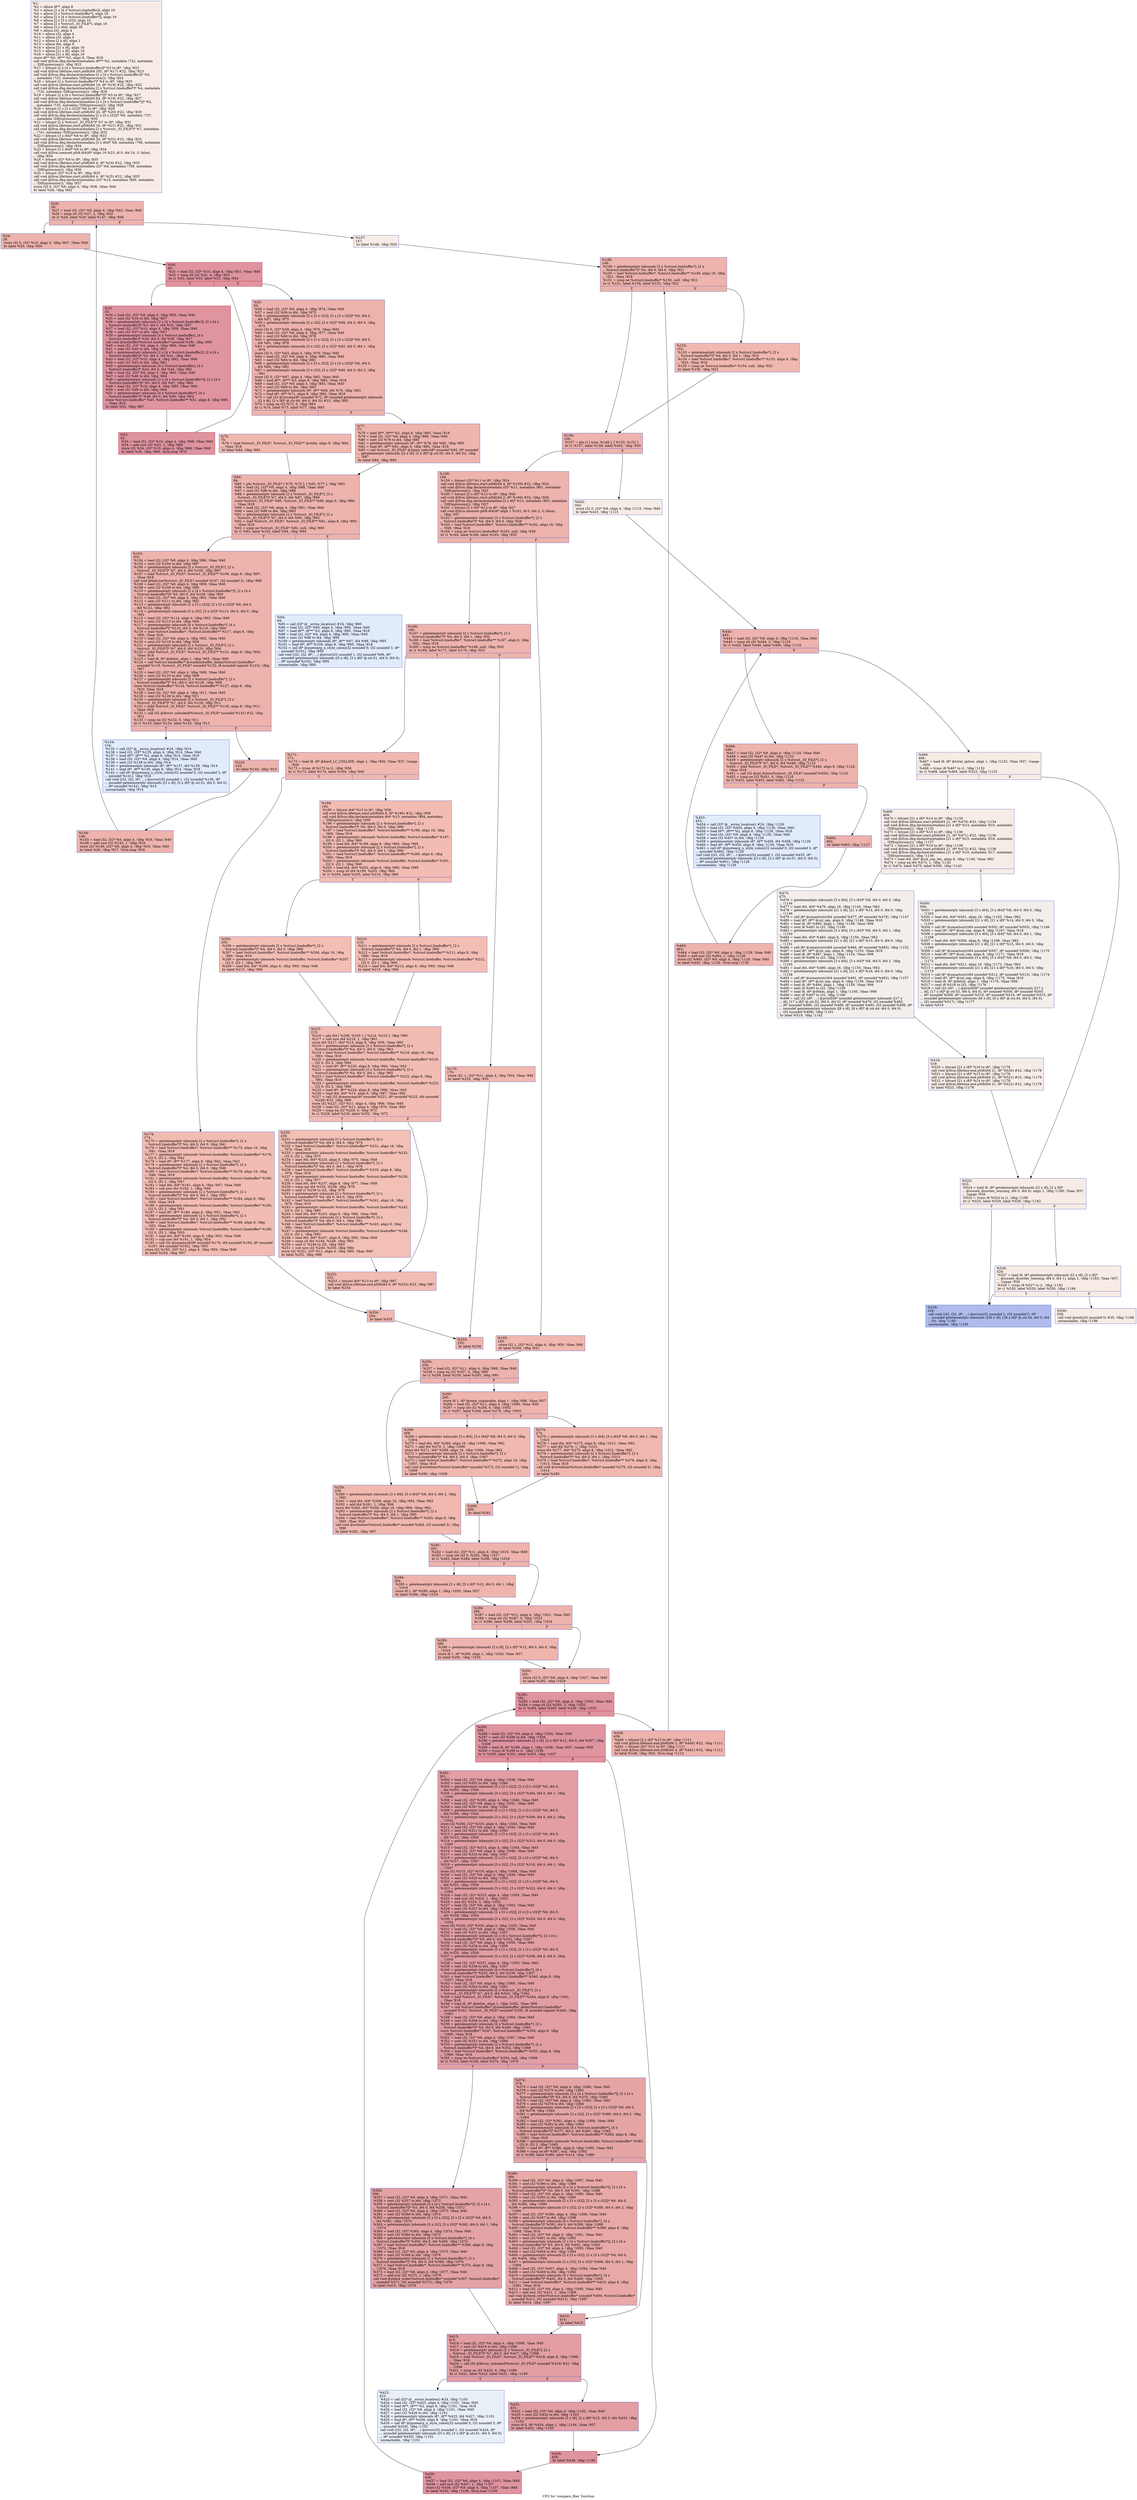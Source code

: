 digraph "CFG for 'compare_files' function" {
	label="CFG for 'compare_files' function";

	Node0x256cff0 [shape=record,color="#3d50c3ff", style=filled, fillcolor="#ecd3c570",label="{%1:\l  %2 = alloca i8**, align 8\l  %3 = alloca [2 x [4 x %struct.linebuffer]], align 16\l  %4 = alloca [2 x %struct.linebuffer*], align 16\l  %5 = alloca [2 x [4 x %struct.linebuffer*]], align 16\l  %6 = alloca [2 x [3 x i32]], align 16\l  %7 = alloca [2 x %struct._IO_FILE*], align 16\l  %8 = alloca [3 x i64], align 16\l  %9 = alloca i32, align 4\l  %10 = alloca i32, align 4\l  %11 = alloca i32, align 4\l  %12 = alloca [2 x i8], align 1\l  %13 = alloca i64, align 8\l  %14 = alloca [21 x i8], align 16\l  %15 = alloca [21 x i8], align 16\l  %16 = alloca [21 x i8], align 16\l  store i8** %0, i8*** %2, align 8, !tbaa !818\l  call void @llvm.dbg.declare(metadata i8*** %2, metadata !722, metadata\l... !DIExpression()), !dbg !822\l  %17 = bitcast [2 x [4 x %struct.linebuffer]]* %3 to i8*, !dbg !823\l  call void @llvm.lifetime.start.p0i8(i64 192, i8* %17) #22, !dbg !823\l  call void @llvm.dbg.declare(metadata [2 x [4 x %struct.linebuffer]]* %3,\l... metadata !723, metadata !DIExpression()), !dbg !824\l  %18 = bitcast [2 x %struct.linebuffer*]* %4 to i8*, !dbg !825\l  call void @llvm.lifetime.start.p0i8(i64 16, i8* %18) #22, !dbg !825\l  call void @llvm.dbg.declare(metadata [2 x %struct.linebuffer*]* %4, metadata\l... !732, metadata !DIExpression()), !dbg !826\l  %19 = bitcast [2 x [4 x %struct.linebuffer*]]* %5 to i8*, !dbg !827\l  call void @llvm.lifetime.start.p0i8(i64 64, i8* %19) #22, !dbg !827\l  call void @llvm.dbg.declare(metadata [2 x [4 x %struct.linebuffer*]]* %5,\l... metadata !735, metadata !DIExpression()), !dbg !828\l  %20 = bitcast [2 x [3 x i32]]* %6 to i8*, !dbg !829\l  call void @llvm.lifetime.start.p0i8(i64 24, i8* %20) #22, !dbg !829\l  call void @llvm.dbg.declare(metadata [2 x [3 x i32]]* %6, metadata !737,\l... metadata !DIExpression()), !dbg !830\l  %21 = bitcast [2 x %struct._IO_FILE*]* %7 to i8*, !dbg !831\l  call void @llvm.lifetime.start.p0i8(i64 16, i8* %21) #22, !dbg !831\l  call void @llvm.dbg.declare(metadata [2 x %struct._IO_FILE*]* %7, metadata\l... !741, metadata !DIExpression()), !dbg !832\l  %22 = bitcast [3 x i64]* %8 to i8*, !dbg !833\l  call void @llvm.lifetime.start.p0i8(i64 24, i8* %22) #22, !dbg !833\l  call void @llvm.dbg.declare(metadata [3 x i64]* %8, metadata !796, metadata\l... !DIExpression()), !dbg !834\l  %23 = bitcast [3 x i64]* %8 to i8*, !dbg !834\l  call void @llvm.memset.p0i8.i64(i8* align 16 %23, i8 0, i64 24, i1 false),\l... !dbg !834\l  %24 = bitcast i32* %9 to i8*, !dbg !835\l  call void @llvm.lifetime.start.p0i8(i64 4, i8* %24) #22, !dbg !835\l  call void @llvm.dbg.declare(metadata i32* %9, metadata !799, metadata\l... !DIExpression()), !dbg !836\l  %25 = bitcast i32* %10 to i8*, !dbg !835\l  call void @llvm.lifetime.start.p0i8(i64 4, i8* %25) #22, !dbg !835\l  call void @llvm.dbg.declare(metadata i32* %10, metadata !800, metadata\l... !DIExpression()), !dbg !837\l  store i32 0, i32* %9, align 4, !dbg !838, !tbaa !840\l  br label %26, !dbg !842\l}"];
	Node0x256cff0 -> Node0x256d290;
	Node0x256d290 [shape=record,color="#3d50c3ff", style=filled, fillcolor="#d6524470",label="{%26:\l26:                                               \l  %27 = load i32, i32* %9, align 4, !dbg !843, !tbaa !840\l  %28 = icmp slt i32 %27, 2, !dbg !845\l  br i1 %28, label %29, label %147, !dbg !846\l|{<s0>T|<s1>F}}"];
	Node0x256d290:s0 -> Node0x256d2e0;
	Node0x256d290:s1 -> Node0x256d6f0;
	Node0x256d2e0 [shape=record,color="#3d50c3ff", style=filled, fillcolor="#d6524470",label="{%29:\l29:                                               \l  store i32 0, i32* %10, align 4, !dbg !847, !tbaa !840\l  br label %30, !dbg !850\l}"];
	Node0x256d2e0 -> Node0x256d330;
	Node0x256d330 [shape=record,color="#b70d28ff", style=filled, fillcolor="#b70d2870",label="{%30:\l30:                                               \l  %31 = load i32, i32* %10, align 4, !dbg !851, !tbaa !840\l  %32 = icmp slt i32 %31, 4, !dbg !853\l  br i1 %32, label %33, label %55, !dbg !854\l|{<s0>T|<s1>F}}"];
	Node0x256d330:s0 -> Node0x256d380;
	Node0x256d330:s1 -> Node0x256d420;
	Node0x256d380 [shape=record,color="#b70d28ff", style=filled, fillcolor="#b70d2870",label="{%33:\l33:                                               \l  %34 = load i32, i32* %9, align 4, !dbg !855, !tbaa !840\l  %35 = sext i32 %34 to i64, !dbg !857\l  %36 = getelementptr inbounds [2 x [4 x %struct.linebuffer]], [2 x [4 x\l... %struct.linebuffer]]* %3, i64 0, i64 %35, !dbg !857\l  %37 = load i32, i32* %10, align 4, !dbg !858, !tbaa !840\l  %38 = sext i32 %37 to i64, !dbg !857\l  %39 = getelementptr inbounds [4 x %struct.linebuffer], [4 x\l... %struct.linebuffer]* %36, i64 0, i64 %38, !dbg !857\l  call void @initbuffer(%struct.linebuffer* noundef %39), !dbg !859\l  %40 = load i32, i32* %9, align 4, !dbg !860, !tbaa !840\l  %41 = sext i32 %40 to i64, !dbg !861\l  %42 = getelementptr inbounds [2 x [4 x %struct.linebuffer]], [2 x [4 x\l... %struct.linebuffer]]* %3, i64 0, i64 %41, !dbg !861\l  %43 = load i32, i32* %10, align 4, !dbg !862, !tbaa !840\l  %44 = sext i32 %43 to i64, !dbg !861\l  %45 = getelementptr inbounds [4 x %struct.linebuffer], [4 x\l... %struct.linebuffer]* %42, i64 0, i64 %44, !dbg !861\l  %46 = load i32, i32* %9, align 4, !dbg !863, !tbaa !840\l  %47 = sext i32 %46 to i64, !dbg !864\l  %48 = getelementptr inbounds [2 x [4 x %struct.linebuffer*]], [2 x [4 x\l... %struct.linebuffer*]]* %5, i64 0, i64 %47, !dbg !864\l  %49 = load i32, i32* %10, align 4, !dbg !865, !tbaa !840\l  %50 = sext i32 %49 to i64, !dbg !864\l  %51 = getelementptr inbounds [4 x %struct.linebuffer*], [4 x\l... %struct.linebuffer*]* %48, i64 0, i64 %50, !dbg !864\l  store %struct.linebuffer* %45, %struct.linebuffer** %51, align 8, !dbg !866,\l... !tbaa !818\l  br label %52, !dbg !867\l}"];
	Node0x256d380 -> Node0x256d3d0;
	Node0x256d3d0 [shape=record,color="#b70d28ff", style=filled, fillcolor="#b70d2870",label="{%52:\l52:                                               \l  %53 = load i32, i32* %10, align 4, !dbg !868, !tbaa !840\l  %54 = add nsw i32 %53, 1, !dbg !868\l  store i32 %54, i32* %10, align 4, !dbg !868, !tbaa !840\l  br label %30, !dbg !869, !llvm.loop !870\l}"];
	Node0x256d3d0 -> Node0x256d330;
	Node0x256d420 [shape=record,color="#3d50c3ff", style=filled, fillcolor="#d6524470",label="{%55:\l55:                                               \l  %56 = load i32, i32* %9, align 4, !dbg !874, !tbaa !840\l  %57 = sext i32 %56 to i64, !dbg !875\l  %58 = getelementptr inbounds [2 x [3 x i32]], [2 x [3 x i32]]* %6, i64 0,\l... i64 %57, !dbg !875\l  %59 = getelementptr inbounds [3 x i32], [3 x i32]* %58, i64 0, i64 0, !dbg\l... !875\l  store i32 0, i32* %59, align 4, !dbg !876, !tbaa !840\l  %60 = load i32, i32* %9, align 4, !dbg !877, !tbaa !840\l  %61 = sext i32 %60 to i64, !dbg !878\l  %62 = getelementptr inbounds [2 x [3 x i32]], [2 x [3 x i32]]* %6, i64 0,\l... i64 %61, !dbg !878\l  %63 = getelementptr inbounds [3 x i32], [3 x i32]* %62, i64 0, i64 1, !dbg\l... !878\l  store i32 0, i32* %63, align 4, !dbg !879, !tbaa !840\l  %64 = load i32, i32* %9, align 4, !dbg !880, !tbaa !840\l  %65 = sext i32 %64 to i64, !dbg !881\l  %66 = getelementptr inbounds [2 x [3 x i32]], [2 x [3 x i32]]* %6, i64 0,\l... i64 %65, !dbg !881\l  %67 = getelementptr inbounds [3 x i32], [3 x i32]* %66, i64 0, i64 2, !dbg\l... !881\l  store i32 0, i32* %67, align 4, !dbg !882, !tbaa !840\l  %68 = load i8**, i8*** %2, align 8, !dbg !883, !tbaa !818\l  %69 = load i32, i32* %9, align 4, !dbg !883, !tbaa !840\l  %70 = sext i32 %69 to i64, !dbg !883\l  %71 = getelementptr inbounds i8*, i8** %68, i64 %70, !dbg !883\l  %72 = load i8*, i8** %71, align 8, !dbg !883, !tbaa !818\l  %73 = call i32 @strcmp(i8* noundef %72, i8* noundef getelementptr inbounds\l... ([2 x i8], [2 x i8]* @.str.49, i64 0, i64 0)) #23, !dbg !883\l  %74 = icmp eq i32 %73, 0, !dbg !883\l  br i1 %74, label %75, label %77, !dbg !883\l|{<s0>T|<s1>F}}"];
	Node0x256d420:s0 -> Node0x256d470;
	Node0x256d420:s1 -> Node0x256d4c0;
	Node0x256d470 [shape=record,color="#3d50c3ff", style=filled, fillcolor="#dc5d4a70",label="{%75:\l75:                                               \l  %76 = load %struct._IO_FILE*, %struct._IO_FILE** @stdin, align 8, !dbg !884,\l... !tbaa !818\l  br label %84, !dbg !883\l}"];
	Node0x256d470 -> Node0x256d510;
	Node0x256d4c0 [shape=record,color="#3d50c3ff", style=filled, fillcolor="#d8564670",label="{%77:\l77:                                               \l  %78 = load i8**, i8*** %2, align 8, !dbg !885, !tbaa !818\l  %79 = load i32, i32* %9, align 4, !dbg !886, !tbaa !840\l  %80 = sext i32 %79 to i64, !dbg !885\l  %81 = getelementptr inbounds i8*, i8** %78, i64 %80, !dbg !885\l  %82 = load i8*, i8** %81, align 8, !dbg !885, !tbaa !818\l  %83 = call %struct._IO_FILE* @fopen_safer(i8* noundef %82, i8* noundef\l... getelementptr inbounds ([2 x i8], [2 x i8]* @.str.50, i64 0, i64 0)), !dbg\l... !887\l  br label %84, !dbg !883\l}"];
	Node0x256d4c0 -> Node0x256d510;
	Node0x256d510 [shape=record,color="#3d50c3ff", style=filled, fillcolor="#d6524470",label="{%84:\l84:                                               \l  %85 = phi %struct._IO_FILE* [ %76, %75 ], [ %83, %77 ], !dbg !883\l  %86 = load i32, i32* %9, align 4, !dbg !888, !tbaa !840\l  %87 = sext i32 %86 to i64, !dbg !889\l  %88 = getelementptr inbounds [2 x %struct._IO_FILE*], [2 x\l... %struct._IO_FILE*]* %7, i64 0, i64 %87, !dbg !889\l  store %struct._IO_FILE* %85, %struct._IO_FILE** %88, align 8, !dbg !890,\l... !tbaa !818\l  %89 = load i32, i32* %9, align 4, !dbg !891, !tbaa !840\l  %90 = sext i32 %89 to i64, !dbg !893\l  %91 = getelementptr inbounds [2 x %struct._IO_FILE*], [2 x\l... %struct._IO_FILE*]* %7, i64 0, i64 %90, !dbg !893\l  %92 = load %struct._IO_FILE*, %struct._IO_FILE** %91, align 8, !dbg !893,\l... !tbaa !818\l  %93 = icmp ne %struct._IO_FILE* %92, null, !dbg !893\l  br i1 %93, label %103, label %94, !dbg !894\l|{<s0>T|<s1>F}}"];
	Node0x256d510:s0 -> Node0x256d5b0;
	Node0x256d510:s1 -> Node0x256d560;
	Node0x256d560 [shape=record,color="#3d50c3ff", style=filled, fillcolor="#bbd1f870",label="{%94:\l94:                                               \l  %95 = call i32* @__errno_location() #24, !dbg !895\l  %96 = load i32, i32* %95, align 4, !dbg !895, !tbaa !840\l  %97 = load i8**, i8*** %2, align 8, !dbg !895, !tbaa !818\l  %98 = load i32, i32* %9, align 4, !dbg !895, !tbaa !840\l  %99 = sext i32 %98 to i64, !dbg !895\l  %100 = getelementptr inbounds i8*, i8** %97, i64 %99, !dbg !895\l  %101 = load i8*, i8** %100, align 8, !dbg !895, !tbaa !818\l  %102 = call i8* @quotearg_n_style_colon(i32 noundef 0, i32 noundef 3, i8*\l... noundef %101), !dbg !895\l  call void (i32, i32, i8*, ...) @error(i32 noundef 1, i32 noundef %96, i8*\l... noundef getelementptr inbounds ([3 x i8], [3 x i8]* @.str.51, i64 0, i64 0),\l... i8* noundef %102), !dbg !895\l  unreachable, !dbg !895\l}"];
	Node0x256d5b0 [shape=record,color="#3d50c3ff", style=filled, fillcolor="#d6524470",label="{%103:\l103:                                              \l  %104 = load i32, i32* %9, align 4, !dbg !896, !tbaa !840\l  %105 = sext i32 %104 to i64, !dbg !897\l  %106 = getelementptr inbounds [2 x %struct._IO_FILE*], [2 x\l... %struct._IO_FILE*]* %7, i64 0, i64 %105, !dbg !897\l  %107 = load %struct._IO_FILE*, %struct._IO_FILE** %106, align 8, !dbg !897,\l... !tbaa !818\l  call void @fadvise(%struct._IO_FILE* noundef %107, i32 noundef 2), !dbg !898\l  %108 = load i32, i32* %9, align 4, !dbg !899, !tbaa !840\l  %109 = sext i32 %108 to i64, !dbg !900\l  %110 = getelementptr inbounds [2 x [4 x %struct.linebuffer*]], [2 x [4 x\l... %struct.linebuffer*]]* %5, i64 0, i64 %109, !dbg !900\l  %111 = load i32, i32* %9, align 4, !dbg !901, !tbaa !840\l  %112 = sext i32 %111 to i64, !dbg !902\l  %113 = getelementptr inbounds [2 x [3 x i32]], [2 x [3 x i32]]* %6, i64 0,\l... i64 %112, !dbg !902\l  %114 = getelementptr inbounds [3 x i32], [3 x i32]* %113, i64 0, i64 0, !dbg\l... !902\l  %115 = load i32, i32* %114, align 4, !dbg !902, !tbaa !840\l  %116 = sext i32 %115 to i64, !dbg !900\l  %117 = getelementptr inbounds [4 x %struct.linebuffer*], [4 x\l... %struct.linebuffer*]* %110, i64 0, i64 %116, !dbg !900\l  %118 = load %struct.linebuffer*, %struct.linebuffer** %117, align 8, !dbg\l... !900, !tbaa !818\l  %119 = load i32, i32* %9, align 4, !dbg !903, !tbaa !840\l  %120 = sext i32 %119 to i64, !dbg !904\l  %121 = getelementptr inbounds [2 x %struct._IO_FILE*], [2 x\l... %struct._IO_FILE*]* %7, i64 0, i64 %120, !dbg !904\l  %122 = load %struct._IO_FILE*, %struct._IO_FILE** %121, align 8, !dbg !904,\l... !tbaa !818\l  %123 = load i8, i8* @delim, align 1, !dbg !905, !tbaa !906\l  %124 = call %struct.linebuffer* @readlinebuffer_delim(%struct.linebuffer*\l... noundef %118, %struct._IO_FILE* noundef %122, i8 noundef signext %123), !dbg\l... !907\l  %125 = load i32, i32* %9, align 4, !dbg !908, !tbaa !840\l  %126 = sext i32 %125 to i64, !dbg !909\l  %127 = getelementptr inbounds [2 x %struct.linebuffer*], [2 x\l... %struct.linebuffer*]* %4, i64 0, i64 %126, !dbg !909\l  store %struct.linebuffer* %124, %struct.linebuffer** %127, align 8, !dbg\l... !910, !tbaa !818\l  %128 = load i32, i32* %9, align 4, !dbg !911, !tbaa !840\l  %129 = sext i32 %128 to i64, !dbg !911\l  %130 = getelementptr inbounds [2 x %struct._IO_FILE*], [2 x\l... %struct._IO_FILE*]* %7, i64 0, i64 %129, !dbg !911\l  %131 = load %struct._IO_FILE*, %struct._IO_FILE** %130, align 8, !dbg !911,\l... !tbaa !818\l  %132 = call i32 @ferror_unlocked(%struct._IO_FILE* noundef %131) #22, !dbg\l... !911\l  %133 = icmp ne i32 %132, 0, !dbg !911\l  br i1 %133, label %134, label %143, !dbg !913\l|{<s0>T|<s1>F}}"];
	Node0x256d5b0:s0 -> Node0x256d600;
	Node0x256d5b0:s1 -> Node0x256d650;
	Node0x256d600 [shape=record,color="#3d50c3ff", style=filled, fillcolor="#bbd1f870",label="{%134:\l134:                                              \l  %135 = call i32* @__errno_location() #24, !dbg !914\l  %136 = load i32, i32* %135, align 4, !dbg !914, !tbaa !840\l  %137 = load i8**, i8*** %2, align 8, !dbg !914, !tbaa !818\l  %138 = load i32, i32* %9, align 4, !dbg !914, !tbaa !840\l  %139 = sext i32 %138 to i64, !dbg !914\l  %140 = getelementptr inbounds i8*, i8** %137, i64 %139, !dbg !914\l  %141 = load i8*, i8** %140, align 8, !dbg !914, !tbaa !818\l  %142 = call i8* @quotearg_n_style_colon(i32 noundef 0, i32 noundef 3, i8*\l... noundef %141), !dbg !914\l  call void (i32, i32, i8*, ...) @error(i32 noundef 1, i32 noundef %136, i8*\l... noundef getelementptr inbounds ([3 x i8], [3 x i8]* @.str.51, i64 0, i64 0),\l... i8* noundef %142), !dbg !914\l  unreachable, !dbg !914\l}"];
	Node0x256d650 [shape=record,color="#3d50c3ff", style=filled, fillcolor="#d6524470",label="{%143:\l143:                                              \l  br label %144, !dbg !915\l}"];
	Node0x256d650 -> Node0x256d6a0;
	Node0x256d6a0 [shape=record,color="#3d50c3ff", style=filled, fillcolor="#d6524470",label="{%144:\l144:                                              \l  %145 = load i32, i32* %9, align 4, !dbg !916, !tbaa !840\l  %146 = add nsw i32 %145, 1, !dbg !916\l  store i32 %146, i32* %9, align 4, !dbg !916, !tbaa !840\l  br label %26, !dbg !917, !llvm.loop !918\l}"];
	Node0x256d6a0 -> Node0x256d290;
	Node0x256d6f0 [shape=record,color="#3d50c3ff", style=filled, fillcolor="#ecd3c570",label="{%147:\l147:                                              \l  br label %148, !dbg !920\l}"];
	Node0x256d6f0 -> Node0x256d740;
	Node0x256d740 [shape=record,color="#3d50c3ff", style=filled, fillcolor="#d6524470",label="{%148:\l148:                                              \l  %149 = getelementptr inbounds [2 x %struct.linebuffer*], [2 x\l... %struct.linebuffer*]* %4, i64 0, i64 0, !dbg !921\l  %150 = load %struct.linebuffer*, %struct.linebuffer** %149, align 16, !dbg\l... !921, !tbaa !818\l  %151 = icmp ne %struct.linebuffer* %150, null, !dbg !921\l  br i1 %151, label %156, label %152, !dbg !922\l|{<s0>T|<s1>F}}"];
	Node0x256d740:s0 -> Node0x256d7e0;
	Node0x256d740:s1 -> Node0x256d790;
	Node0x256d790 [shape=record,color="#3d50c3ff", style=filled, fillcolor="#dc5d4a70",label="{%152:\l152:                                              \l  %153 = getelementptr inbounds [2 x %struct.linebuffer*], [2 x\l... %struct.linebuffer*]* %4, i64 0, i64 1, !dbg !923\l  %154 = load %struct.linebuffer*, %struct.linebuffer** %153, align 8, !dbg\l... !923, !tbaa !818\l  %155 = icmp ne %struct.linebuffer* %154, null, !dbg !922\l  br label %156, !dbg !922\l}"];
	Node0x256d790 -> Node0x256d7e0;
	Node0x256d7e0 [shape=record,color="#3d50c3ff", style=filled, fillcolor="#d6524470",label="{%156:\l156:                                              \l  %157 = phi i1 [ true, %148 ], [ %155, %152 ]\l  br i1 %157, label %158, label %442, !dbg !920\l|{<s0>T|<s1>F}}"];
	Node0x256d7e0:s0 -> Node0x256d830;
	Node0x256d7e0:s1 -> Node0x256e410;
	Node0x256d830 [shape=record,color="#3d50c3ff", style=filled, fillcolor="#d6524470",label="{%158:\l158:                                              \l  %159 = bitcast i32* %11 to i8*, !dbg !924\l  call void @llvm.lifetime.start.p0i8(i64 4, i8* %159) #22, !dbg !924\l  call void @llvm.dbg.declare(metadata i32* %11, metadata !801, metadata\l... !DIExpression()), !dbg !925\l  %160 = bitcast [2 x i8]* %12 to i8*, !dbg !926\l  call void @llvm.lifetime.start.p0i8(i64 2, i8* %160) #22, !dbg !926\l  call void @llvm.dbg.declare(metadata [2 x i8]* %12, metadata !803, metadata\l... !DIExpression()), !dbg !927\l  %161 = bitcast [2 x i8]* %12 to i8*, !dbg !927\l  call void @llvm.memset.p0i8.i64(i8* align 1 %161, i8 0, i64 2, i1 false),\l... !dbg !927\l  %162 = getelementptr inbounds [2 x %struct.linebuffer*], [2 x\l... %struct.linebuffer*]* %4, i64 0, i64 0, !dbg !928\l  %163 = load %struct.linebuffer*, %struct.linebuffer** %162, align 16, !dbg\l... !928, !tbaa !818\l  %164 = icmp ne %struct.linebuffer* %163, null, !dbg !928\l  br i1 %164, label %166, label %165, !dbg !929\l|{<s0>T|<s1>F}}"];
	Node0x256d830:s0 -> Node0x256d8d0;
	Node0x256d830:s1 -> Node0x256d880;
	Node0x256d880 [shape=record,color="#3d50c3ff", style=filled, fillcolor="#dc5d4a70",label="{%165:\l165:                                              \l  store i32 1, i32* %11, align 4, !dbg !930, !tbaa !840\l  br label %256, !dbg !931\l}"];
	Node0x256d880 -> Node0x256dc90;
	Node0x256d8d0 [shape=record,color="#3d50c3ff", style=filled, fillcolor="#d8564670",label="{%166:\l166:                                              \l  %167 = getelementptr inbounds [2 x %struct.linebuffer*], [2 x\l... %struct.linebuffer*]* %4, i64 0, i64 1, !dbg !932\l  %168 = load %struct.linebuffer*, %struct.linebuffer** %167, align 8, !dbg\l... !932, !tbaa !818\l  %169 = icmp ne %struct.linebuffer* %168, null, !dbg !932\l  br i1 %169, label %171, label %170, !dbg !933\l|{<s0>T|<s1>F}}"];
	Node0x256d8d0:s0 -> Node0x256d970;
	Node0x256d8d0:s1 -> Node0x256d920;
	Node0x256d920 [shape=record,color="#3d50c3ff", style=filled, fillcolor="#de614d70",label="{%170:\l170:                                              \l  store i32 -1, i32* %11, align 4, !dbg !934, !tbaa !840\l  br label %255, !dbg !935\l}"];
	Node0x256d920 -> Node0x256dc40;
	Node0x256d970 [shape=record,color="#3d50c3ff", style=filled, fillcolor="#dc5d4a70",label="{%171:\l171:                                              \l  %172 = load i8, i8* @hard_LC_COLLATE, align 1, !dbg !936, !tbaa !937, !range\l... !939\l  %173 = trunc i8 %172 to i1, !dbg !936\l  br i1 %173, label %174, label %194, !dbg !940\l|{<s0>T|<s1>F}}"];
	Node0x256d970:s0 -> Node0x256d9c0;
	Node0x256d970:s1 -> Node0x256da10;
	Node0x256d9c0 [shape=record,color="#3d50c3ff", style=filled, fillcolor="#e1675170",label="{%174:\l174:                                              \l  %175 = getelementptr inbounds [2 x %struct.linebuffer*], [2 x\l... %struct.linebuffer*]* %4, i64 0, i64 0, !dbg !941\l  %176 = load %struct.linebuffer*, %struct.linebuffer** %175, align 16, !dbg\l... !941, !tbaa !818\l  %177 = getelementptr inbounds %struct.linebuffer, %struct.linebuffer* %176,\l... i32 0, i32 2, !dbg !942\l  %178 = load i8*, i8** %177, align 8, !dbg !942, !tbaa !943\l  %179 = getelementptr inbounds [2 x %struct.linebuffer*], [2 x\l... %struct.linebuffer*]* %4, i64 0, i64 0, !dbg !946\l  %180 = load %struct.linebuffer*, %struct.linebuffer** %179, align 16, !dbg\l... !946, !tbaa !818\l  %181 = getelementptr inbounds %struct.linebuffer, %struct.linebuffer* %180,\l... i32 0, i32 1, !dbg !947\l  %182 = load i64, i64* %181, align 8, !dbg !947, !tbaa !948\l  %183 = sub nsw i64 %182, 1, !dbg !949\l  %184 = getelementptr inbounds [2 x %struct.linebuffer*], [2 x\l... %struct.linebuffer*]* %4, i64 0, i64 1, !dbg !950\l  %185 = load %struct.linebuffer*, %struct.linebuffer** %184, align 8, !dbg\l... !950, !tbaa !818\l  %186 = getelementptr inbounds %struct.linebuffer, %struct.linebuffer* %185,\l... i32 0, i32 2, !dbg !951\l  %187 = load i8*, i8** %186, align 8, !dbg !951, !tbaa !943\l  %188 = getelementptr inbounds [2 x %struct.linebuffer*], [2 x\l... %struct.linebuffer*]* %4, i64 0, i64 1, !dbg !952\l  %189 = load %struct.linebuffer*, %struct.linebuffer** %188, align 8, !dbg\l... !952, !tbaa !818\l  %190 = getelementptr inbounds %struct.linebuffer, %struct.linebuffer* %189,\l... i32 0, i32 1, !dbg !953\l  %191 = load i64, i64* %190, align 8, !dbg !953, !tbaa !948\l  %192 = sub nsw i64 %191, 1, !dbg !954\l  %193 = call i32 @xmemcoll(i8* noundef %178, i64 noundef %183, i8* noundef\l... %187, i64 noundef %192), !dbg !955\l  store i32 %193, i32* %11, align 4, !dbg !956, !tbaa !840\l  br label %254, !dbg !957\l}"];
	Node0x256d9c0 -> Node0x256dbf0;
	Node0x256da10 [shape=record,color="#3d50c3ff", style=filled, fillcolor="#e1675170",label="{%194:\l194:                                              \l  %195 = bitcast i64* %13 to i8*, !dbg !958\l  call void @llvm.lifetime.start.p0i8(i64 8, i8* %195) #22, !dbg !958\l  call void @llvm.dbg.declare(metadata i64* %13, metadata !804, metadata\l... !DIExpression()), !dbg !959\l  %196 = getelementptr inbounds [2 x %struct.linebuffer*], [2 x\l... %struct.linebuffer*]* %4, i64 0, i64 0, !dbg !960\l  %197 = load %struct.linebuffer*, %struct.linebuffer** %196, align 16, !dbg\l... !960, !tbaa !818\l  %198 = getelementptr inbounds %struct.linebuffer, %struct.linebuffer* %197,\l... i32 0, i32 1, !dbg !960\l  %199 = load i64, i64* %198, align 8, !dbg !960, !tbaa !948\l  %200 = getelementptr inbounds [2 x %struct.linebuffer*], [2 x\l... %struct.linebuffer*]* %4, i64 0, i64 1, !dbg !960\l  %201 = load %struct.linebuffer*, %struct.linebuffer** %200, align 8, !dbg\l... !960, !tbaa !818\l  %202 = getelementptr inbounds %struct.linebuffer, %struct.linebuffer* %201,\l... i32 0, i32 1, !dbg !960\l  %203 = load i64, i64* %202, align 8, !dbg !960, !tbaa !948\l  %204 = icmp slt i64 %199, %203, !dbg !960\l  br i1 %204, label %205, label %210, !dbg !960\l|{<s0>T|<s1>F}}"];
	Node0x256da10:s0 -> Node0x256da60;
	Node0x256da10:s1 -> Node0x256dab0;
	Node0x256da60 [shape=record,color="#3d50c3ff", style=filled, fillcolor="#e36c5570",label="{%205:\l205:                                              \l  %206 = getelementptr inbounds [2 x %struct.linebuffer*], [2 x\l... %struct.linebuffer*]* %4, i64 0, i64 0, !dbg !960\l  %207 = load %struct.linebuffer*, %struct.linebuffer** %206, align 16, !dbg\l... !960, !tbaa !818\l  %208 = getelementptr inbounds %struct.linebuffer, %struct.linebuffer* %207,\l... i32 0, i32 1, !dbg !960\l  %209 = load i64, i64* %208, align 8, !dbg !960, !tbaa !948\l  br label %215, !dbg !960\l}"];
	Node0x256da60 -> Node0x256db00;
	Node0x256dab0 [shape=record,color="#3d50c3ff", style=filled, fillcolor="#e36c5570",label="{%210:\l210:                                              \l  %211 = getelementptr inbounds [2 x %struct.linebuffer*], [2 x\l... %struct.linebuffer*]* %4, i64 0, i64 1, !dbg !960\l  %212 = load %struct.linebuffer*, %struct.linebuffer** %211, align 8, !dbg\l... !960, !tbaa !818\l  %213 = getelementptr inbounds %struct.linebuffer, %struct.linebuffer* %212,\l... i32 0, i32 1, !dbg !960\l  %214 = load i64, i64* %213, align 8, !dbg !960, !tbaa !948\l  br label %215, !dbg !960\l}"];
	Node0x256dab0 -> Node0x256db00;
	Node0x256db00 [shape=record,color="#3d50c3ff", style=filled, fillcolor="#e1675170",label="{%215:\l215:                                              \l  %216 = phi i64 [ %209, %205 ], [ %214, %210 ], !dbg !960\l  %217 = sub nsw i64 %216, 1, !dbg !961\l  store i64 %217, i64* %13, align 8, !dbg !959, !tbaa !962\l  %218 = getelementptr inbounds [2 x %struct.linebuffer*], [2 x\l... %struct.linebuffer*]* %4, i64 0, i64 0, !dbg !963\l  %219 = load %struct.linebuffer*, %struct.linebuffer** %218, align 16, !dbg\l... !963, !tbaa !818\l  %220 = getelementptr inbounds %struct.linebuffer, %struct.linebuffer* %219,\l... i32 0, i32 2, !dbg !964\l  %221 = load i8*, i8** %220, align 8, !dbg !964, !tbaa !943\l  %222 = getelementptr inbounds [2 x %struct.linebuffer*], [2 x\l... %struct.linebuffer*]* %4, i64 0, i64 1, !dbg !965\l  %223 = load %struct.linebuffer*, %struct.linebuffer** %222, align 8, !dbg\l... !965, !tbaa !818\l  %224 = getelementptr inbounds %struct.linebuffer, %struct.linebuffer* %223,\l... i32 0, i32 2, !dbg !966\l  %225 = load i8*, i8** %224, align 8, !dbg !966, !tbaa !943\l  %226 = load i64, i64* %13, align 8, !dbg !967, !tbaa !962\l  %227 = call i32 @memcmp(i8* noundef %221, i8* noundef %225, i64 noundef\l... %226) #23, !dbg !968\l  store i32 %227, i32* %11, align 4, !dbg !969, !tbaa !840\l  %228 = load i32, i32* %11, align 4, !dbg !970, !tbaa !840\l  %229 = icmp eq i32 %228, 0, !dbg !972\l  br i1 %229, label %230, label %252, !dbg !973\l|{<s0>T|<s1>F}}"];
	Node0x256db00:s0 -> Node0x256db50;
	Node0x256db00:s1 -> Node0x256dba0;
	Node0x256db50 [shape=record,color="#3d50c3ff", style=filled, fillcolor="#e5705870",label="{%230:\l230:                                              \l  %231 = getelementptr inbounds [2 x %struct.linebuffer*], [2 x\l... %struct.linebuffer*]* %4, i64 0, i64 0, !dbg !974\l  %232 = load %struct.linebuffer*, %struct.linebuffer** %231, align 16, !dbg\l... !974, !tbaa !818\l  %233 = getelementptr inbounds %struct.linebuffer, %struct.linebuffer* %232,\l... i32 0, i32 1, !dbg !975\l  %234 = load i64, i64* %233, align 8, !dbg !975, !tbaa !948\l  %235 = getelementptr inbounds [2 x %struct.linebuffer*], [2 x\l... %struct.linebuffer*]* %4, i64 0, i64 1, !dbg !976\l  %236 = load %struct.linebuffer*, %struct.linebuffer** %235, align 8, !dbg\l... !976, !tbaa !818\l  %237 = getelementptr inbounds %struct.linebuffer, %struct.linebuffer* %236,\l... i32 0, i32 1, !dbg !977\l  %238 = load i64, i64* %237, align 8, !dbg !977, !tbaa !948\l  %239 = icmp sgt i64 %234, %238, !dbg !978\l  %240 = zext i1 %239 to i32, !dbg !978\l  %241 = getelementptr inbounds [2 x %struct.linebuffer*], [2 x\l... %struct.linebuffer*]* %4, i64 0, i64 0, !dbg !979\l  %242 = load %struct.linebuffer*, %struct.linebuffer** %241, align 16, !dbg\l... !979, !tbaa !818\l  %243 = getelementptr inbounds %struct.linebuffer, %struct.linebuffer* %242,\l... i32 0, i32 1, !dbg !980\l  %244 = load i64, i64* %243, align 8, !dbg !980, !tbaa !948\l  %245 = getelementptr inbounds [2 x %struct.linebuffer*], [2 x\l... %struct.linebuffer*]* %4, i64 0, i64 1, !dbg !981\l  %246 = load %struct.linebuffer*, %struct.linebuffer** %245, align 8, !dbg\l... !981, !tbaa !818\l  %247 = getelementptr inbounds %struct.linebuffer, %struct.linebuffer* %246,\l... i32 0, i32 1, !dbg !982\l  %248 = load i64, i64* %247, align 8, !dbg !982, !tbaa !948\l  %249 = icmp slt i64 %244, %248, !dbg !983\l  %250 = zext i1 %249 to i32, !dbg !983\l  %251 = sub nsw i32 %240, %250, !dbg !984\l  store i32 %251, i32* %11, align 4, !dbg !985, !tbaa !840\l  br label %252, !dbg !986\l}"];
	Node0x256db50 -> Node0x256dba0;
	Node0x256dba0 [shape=record,color="#3d50c3ff", style=filled, fillcolor="#e1675170",label="{%252:\l252:                                              \l  %253 = bitcast i64* %13 to i8*, !dbg !987\l  call void @llvm.lifetime.end.p0i8(i64 8, i8* %253) #22, !dbg !987\l  br label %254\l}"];
	Node0x256dba0 -> Node0x256dbf0;
	Node0x256dbf0 [shape=record,color="#3d50c3ff", style=filled, fillcolor="#dc5d4a70",label="{%254:\l254:                                              \l  br label %255\l}"];
	Node0x256dbf0 -> Node0x256dc40;
	Node0x256dc40 [shape=record,color="#3d50c3ff", style=filled, fillcolor="#d8564670",label="{%255:\l255:                                              \l  br label %256\l}"];
	Node0x256dc40 -> Node0x256dc90;
	Node0x256dc90 [shape=record,color="#3d50c3ff", style=filled, fillcolor="#d6524470",label="{%256:\l256:                                              \l  %257 = load i32, i32* %11, align 4, !dbg !988, !tbaa !840\l  %258 = icmp eq i32 %257, 0, !dbg !990\l  br i1 %258, label %259, label %265, !dbg !991\l|{<s0>T|<s1>F}}"];
	Node0x256dc90:s0 -> Node0x256dce0;
	Node0x256dc90:s1 -> Node0x256dd30;
	Node0x256dce0 [shape=record,color="#3d50c3ff", style=filled, fillcolor="#dc5d4a70",label="{%259:\l259:                                              \l  %260 = getelementptr inbounds [3 x i64], [3 x i64]* %8, i64 0, i64 2, !dbg\l... !992\l  %261 = load i64, i64* %260, align 16, !dbg !994, !tbaa !962\l  %262 = add i64 %261, 1, !dbg !994\l  store i64 %262, i64* %260, align 16, !dbg !994, !tbaa !962\l  %263 = getelementptr inbounds [2 x %struct.linebuffer*], [2 x\l... %struct.linebuffer*]* %4, i64 0, i64 1, !dbg !995\l  %264 = load %struct.linebuffer*, %struct.linebuffer** %263, align 8, !dbg\l... !995, !tbaa !818\l  call void @writeline(%struct.linebuffer* noundef %264, i32 noundef 3), !dbg\l... !996\l  br label %281, !dbg !997\l}"];
	Node0x256dce0 -> Node0x256de70;
	Node0x256dd30 [shape=record,color="#3d50c3ff", style=filled, fillcolor="#d8564670",label="{%265:\l265:                                              \l  store i8 1, i8* @seen_unpairable, align 1, !dbg !998, !tbaa !937\l  %266 = load i32, i32* %11, align 4, !dbg !1000, !tbaa !840\l  %267 = icmp sle i32 %266, 0, !dbg !1002\l  br i1 %267, label %268, label %274, !dbg !1003\l|{<s0>T|<s1>F}}"];
	Node0x256dd30:s0 -> Node0x256dd80;
	Node0x256dd30:s1 -> Node0x256ddd0;
	Node0x256dd80 [shape=record,color="#3d50c3ff", style=filled, fillcolor="#dc5d4a70",label="{%268:\l268:                                              \l  %269 = getelementptr inbounds [3 x i64], [3 x i64]* %8, i64 0, i64 0, !dbg\l... !1004\l  %270 = load i64, i64* %269, align 16, !dbg !1006, !tbaa !962\l  %271 = add i64 %270, 1, !dbg !1006\l  store i64 %271, i64* %269, align 16, !dbg !1006, !tbaa !962\l  %272 = getelementptr inbounds [2 x %struct.linebuffer*], [2 x\l... %struct.linebuffer*]* %4, i64 0, i64 0, !dbg !1007\l  %273 = load %struct.linebuffer*, %struct.linebuffer** %272, align 16, !dbg\l... !1007, !tbaa !818\l  call void @writeline(%struct.linebuffer* noundef %273, i32 noundef 1), !dbg\l... !1008\l  br label %280, !dbg !1009\l}"];
	Node0x256dd80 -> Node0x256de20;
	Node0x256ddd0 [shape=record,color="#3d50c3ff", style=filled, fillcolor="#dc5d4a70",label="{%274:\l274:                                              \l  %275 = getelementptr inbounds [3 x i64], [3 x i64]* %8, i64 0, i64 1, !dbg\l... !1010\l  %276 = load i64, i64* %275, align 8, !dbg !1012, !tbaa !962\l  %277 = add i64 %276, 1, !dbg !1012\l  store i64 %277, i64* %275, align 8, !dbg !1012, !tbaa !962\l  %278 = getelementptr inbounds [2 x %struct.linebuffer*], [2 x\l... %struct.linebuffer*]* %4, i64 0, i64 1, !dbg !1013\l  %279 = load %struct.linebuffer*, %struct.linebuffer** %278, align 8, !dbg\l... !1013, !tbaa !818\l  call void @writeline(%struct.linebuffer* noundef %279, i32 noundef 2), !dbg\l... !1014\l  br label %280\l}"];
	Node0x256ddd0 -> Node0x256de20;
	Node0x256de20 [shape=record,color="#3d50c3ff", style=filled, fillcolor="#d8564670",label="{%280:\l280:                                              \l  br label %281\l}"];
	Node0x256de20 -> Node0x256de70;
	Node0x256de70 [shape=record,color="#3d50c3ff", style=filled, fillcolor="#d6524470",label="{%281:\l281:                                              \l  %282 = load i32, i32* %11, align 4, !dbg !1015, !tbaa !840\l  %283 = icmp sle i32 0, %282, !dbg !1017\l  br i1 %283, label %284, label %286, !dbg !1018\l|{<s0>T|<s1>F}}"];
	Node0x256de70:s0 -> Node0x256dec0;
	Node0x256de70:s1 -> Node0x256df10;
	Node0x256dec0 [shape=record,color="#3d50c3ff", style=filled, fillcolor="#d8564670",label="{%284:\l284:                                              \l  %285 = getelementptr inbounds [2 x i8], [2 x i8]* %12, i64 0, i64 1, !dbg\l... !1019\l  store i8 1, i8* %285, align 1, !dbg !1020, !tbaa !937\l  br label %286, !dbg !1019\l}"];
	Node0x256dec0 -> Node0x256df10;
	Node0x256df10 [shape=record,color="#3d50c3ff", style=filled, fillcolor="#d6524470",label="{%286:\l286:                                              \l  %287 = load i32, i32* %11, align 4, !dbg !1021, !tbaa !840\l  %288 = icmp sle i32 %287, 0, !dbg !1023\l  br i1 %288, label %289, label %291, !dbg !1024\l|{<s0>T|<s1>F}}"];
	Node0x256df10:s0 -> Node0x256df60;
	Node0x256df10:s1 -> Node0x256dfb0;
	Node0x256df60 [shape=record,color="#3d50c3ff", style=filled, fillcolor="#d8564670",label="{%289:\l289:                                              \l  %290 = getelementptr inbounds [2 x i8], [2 x i8]* %12, i64 0, i64 0, !dbg\l... !1025\l  store i8 1, i8* %290, align 1, !dbg !1026, !tbaa !937\l  br label %291, !dbg !1025\l}"];
	Node0x256df60 -> Node0x256dfb0;
	Node0x256dfb0 [shape=record,color="#3d50c3ff", style=filled, fillcolor="#d6524470",label="{%291:\l291:                                              \l  store i32 0, i32* %9, align 4, !dbg !1027, !tbaa !840\l  br label %292, !dbg !1029\l}"];
	Node0x256dfb0 -> Node0x256e000;
	Node0x256e000 [shape=record,color="#b70d28ff", style=filled, fillcolor="#b70d2870",label="{%292:\l292:                                              \l  %293 = load i32, i32* %9, align 4, !dbg !1030, !tbaa !840\l  %294 = icmp slt i32 %293, 2, !dbg !1032\l  br i1 %294, label %295, label %439, !dbg !1033\l|{<s0>T|<s1>F}}"];
	Node0x256e000:s0 -> Node0x256e050;
	Node0x256e000:s1 -> Node0x256e3c0;
	Node0x256e050 [shape=record,color="#b70d28ff", style=filled, fillcolor="#b70d2870",label="{%295:\l295:                                              \l  %296 = load i32, i32* %9, align 4, !dbg !1034, !tbaa !840\l  %297 = sext i32 %296 to i64, !dbg !1036\l  %298 = getelementptr inbounds [2 x i8], [2 x i8]* %12, i64 0, i64 %297, !dbg\l... !1036\l  %299 = load i8, i8* %298, align 1, !dbg !1036, !tbaa !937, !range !939\l  %300 = trunc i8 %299 to i1, !dbg !1036\l  br i1 %300, label %301, label %435, !dbg !1037\l|{<s0>T|<s1>F}}"];
	Node0x256e050:s0 -> Node0x256e0a0;
	Node0x256e050:s1 -> Node0x256e320;
	Node0x256e0a0 [shape=record,color="#3d50c3ff", style=filled, fillcolor="#be242e70",label="{%301:\l301:                                              \l  %302 = load i32, i32* %9, align 4, !dbg !1038, !tbaa !840\l  %303 = sext i32 %302 to i64, !dbg !1040\l  %304 = getelementptr inbounds [2 x [3 x i32]], [2 x [3 x i32]]* %6, i64 0,\l... i64 %303, !dbg !1040\l  %305 = getelementptr inbounds [3 x i32], [3 x i32]* %304, i64 0, i64 1, !dbg\l... !1040\l  %306 = load i32, i32* %305, align 4, !dbg !1040, !tbaa !840\l  %307 = load i32, i32* %9, align 4, !dbg !1041, !tbaa !840\l  %308 = sext i32 %307 to i64, !dbg !1042\l  %309 = getelementptr inbounds [2 x [3 x i32]], [2 x [3 x i32]]* %6, i64 0,\l... i64 %308, !dbg !1042\l  %310 = getelementptr inbounds [3 x i32], [3 x i32]* %309, i64 0, i64 2, !dbg\l... !1042\l  store i32 %306, i32* %310, align 4, !dbg !1043, !tbaa !840\l  %311 = load i32, i32* %9, align 4, !dbg !1044, !tbaa !840\l  %312 = sext i32 %311 to i64, !dbg !1045\l  %313 = getelementptr inbounds [2 x [3 x i32]], [2 x [3 x i32]]* %6, i64 0,\l... i64 %312, !dbg !1045\l  %314 = getelementptr inbounds [3 x i32], [3 x i32]* %313, i64 0, i64 0, !dbg\l... !1045\l  %315 = load i32, i32* %314, align 4, !dbg !1045, !tbaa !840\l  %316 = load i32, i32* %9, align 4, !dbg !1046, !tbaa !840\l  %317 = sext i32 %316 to i64, !dbg !1047\l  %318 = getelementptr inbounds [2 x [3 x i32]], [2 x [3 x i32]]* %6, i64 0,\l... i64 %317, !dbg !1047\l  %319 = getelementptr inbounds [3 x i32], [3 x i32]* %318, i64 0, i64 1, !dbg\l... !1047\l  store i32 %315, i32* %319, align 4, !dbg !1048, !tbaa !840\l  %320 = load i32, i32* %9, align 4, !dbg !1049, !tbaa !840\l  %321 = sext i32 %320 to i64, !dbg !1050\l  %322 = getelementptr inbounds [2 x [3 x i32]], [2 x [3 x i32]]* %6, i64 0,\l... i64 %321, !dbg !1050\l  %323 = getelementptr inbounds [3 x i32], [3 x i32]* %322, i64 0, i64 0, !dbg\l... !1050\l  %324 = load i32, i32* %323, align 4, !dbg !1050, !tbaa !840\l  %325 = add nsw i32 %324, 1, !dbg !1051\l  %326 = and i32 %325, 3, !dbg !1052\l  %327 = load i32, i32* %9, align 4, !dbg !1053, !tbaa !840\l  %328 = sext i32 %327 to i64, !dbg !1054\l  %329 = getelementptr inbounds [2 x [3 x i32]], [2 x [3 x i32]]* %6, i64 0,\l... i64 %328, !dbg !1054\l  %330 = getelementptr inbounds [3 x i32], [3 x i32]* %329, i64 0, i64 0, !dbg\l... !1054\l  store i32 %326, i32* %330, align 4, !dbg !1055, !tbaa !840\l  %331 = load i32, i32* %9, align 4, !dbg !1056, !tbaa !840\l  %332 = sext i32 %331 to i64, !dbg !1057\l  %333 = getelementptr inbounds [2 x [4 x %struct.linebuffer*]], [2 x [4 x\l... %struct.linebuffer*]]* %5, i64 0, i64 %332, !dbg !1057\l  %334 = load i32, i32* %9, align 4, !dbg !1058, !tbaa !840\l  %335 = sext i32 %334 to i64, !dbg !1059\l  %336 = getelementptr inbounds [2 x [3 x i32]], [2 x [3 x i32]]* %6, i64 0,\l... i64 %335, !dbg !1059\l  %337 = getelementptr inbounds [3 x i32], [3 x i32]* %336, i64 0, i64 0, !dbg\l... !1059\l  %338 = load i32, i32* %337, align 4, !dbg !1059, !tbaa !840\l  %339 = sext i32 %338 to i64, !dbg !1057\l  %340 = getelementptr inbounds [4 x %struct.linebuffer*], [4 x\l... %struct.linebuffer*]* %333, i64 0, i64 %339, !dbg !1057\l  %341 = load %struct.linebuffer*, %struct.linebuffer** %340, align 8, !dbg\l... !1057, !tbaa !818\l  %342 = load i32, i32* %9, align 4, !dbg !1060, !tbaa !840\l  %343 = sext i32 %342 to i64, !dbg !1061\l  %344 = getelementptr inbounds [2 x %struct._IO_FILE*], [2 x\l... %struct._IO_FILE*]* %7, i64 0, i64 %343, !dbg !1061\l  %345 = load %struct._IO_FILE*, %struct._IO_FILE** %344, align 8, !dbg !1061,\l... !tbaa !818\l  %346 = load i8, i8* @delim, align 1, !dbg !1062, !tbaa !906\l  %347 = call %struct.linebuffer* @readlinebuffer_delim(%struct.linebuffer*\l... noundef %341, %struct._IO_FILE* noundef %345, i8 noundef signext %346), !dbg\l... !1063\l  %348 = load i32, i32* %9, align 4, !dbg !1064, !tbaa !840\l  %349 = sext i32 %348 to i64, !dbg !1065\l  %350 = getelementptr inbounds [2 x %struct.linebuffer*], [2 x\l... %struct.linebuffer*]* %4, i64 0, i64 %349, !dbg !1065\l  store %struct.linebuffer* %347, %struct.linebuffer** %350, align 8, !dbg\l... !1066, !tbaa !818\l  %351 = load i32, i32* %9, align 4, !dbg !1067, !tbaa !840\l  %352 = sext i32 %351 to i64, !dbg !1069\l  %353 = getelementptr inbounds [2 x %struct.linebuffer*], [2 x\l... %struct.linebuffer*]* %4, i64 0, i64 %352, !dbg !1069\l  %354 = load %struct.linebuffer*, %struct.linebuffer** %353, align 8, !dbg\l... !1069, !tbaa !818\l  %355 = icmp ne %struct.linebuffer* %354, null, !dbg !1069\l  br i1 %355, label %356, label %374, !dbg !1070\l|{<s0>T|<s1>F}}"];
	Node0x256e0a0:s0 -> Node0x256e0f0;
	Node0x256e0a0:s1 -> Node0x256e140;
	Node0x256e0f0 [shape=record,color="#3d50c3ff", style=filled, fillcolor="#c32e3170",label="{%356:\l356:                                              \l  %357 = load i32, i32* %9, align 4, !dbg !1071, !tbaa !840\l  %358 = sext i32 %357 to i64, !dbg !1072\l  %359 = getelementptr inbounds [2 x [4 x %struct.linebuffer*]], [2 x [4 x\l... %struct.linebuffer*]]* %5, i64 0, i64 %358, !dbg !1072\l  %360 = load i32, i32* %9, align 4, !dbg !1073, !tbaa !840\l  %361 = sext i32 %360 to i64, !dbg !1074\l  %362 = getelementptr inbounds [2 x [3 x i32]], [2 x [3 x i32]]* %6, i64 0,\l... i64 %361, !dbg !1074\l  %363 = getelementptr inbounds [3 x i32], [3 x i32]* %362, i64 0, i64 1, !dbg\l... !1074\l  %364 = load i32, i32* %363, align 4, !dbg !1074, !tbaa !840\l  %365 = sext i32 %364 to i64, !dbg !1072\l  %366 = getelementptr inbounds [4 x %struct.linebuffer*], [4 x\l... %struct.linebuffer*]* %359, i64 0, i64 %365, !dbg !1072\l  %367 = load %struct.linebuffer*, %struct.linebuffer** %366, align 8, !dbg\l... !1072, !tbaa !818\l  %368 = load i32, i32* %9, align 4, !dbg !1075, !tbaa !840\l  %369 = sext i32 %368 to i64, !dbg !1076\l  %370 = getelementptr inbounds [2 x %struct.linebuffer*], [2 x\l... %struct.linebuffer*]* %4, i64 0, i64 %369, !dbg !1076\l  %371 = load %struct.linebuffer*, %struct.linebuffer** %370, align 8, !dbg\l... !1076, !tbaa !818\l  %372 = load i32, i32* %9, align 4, !dbg !1077, !tbaa !840\l  %373 = add nsw i32 %372, 1, !dbg !1078\l  call void @check_order(%struct.linebuffer* noundef %367, %struct.linebuffer*\l... noundef %371, i32 noundef %373), !dbg !1079\l  br label %415, !dbg !1079\l}"];
	Node0x256e0f0 -> Node0x256e230;
	Node0x256e140 [shape=record,color="#3d50c3ff", style=filled, fillcolor="#c5333470",label="{%374:\l374:                                              \l  %375 = load i32, i32* %9, align 4, !dbg !1080, !tbaa !840\l  %376 = sext i32 %375 to i64, !dbg !1082\l  %377 = getelementptr inbounds [2 x [4 x %struct.linebuffer*]], [2 x [4 x\l... %struct.linebuffer*]]* %5, i64 0, i64 %376, !dbg !1082\l  %378 = load i32, i32* %9, align 4, !dbg !1083, !tbaa !840\l  %379 = sext i32 %378 to i64, !dbg !1084\l  %380 = getelementptr inbounds [2 x [3 x i32]], [2 x [3 x i32]]* %6, i64 0,\l... i64 %379, !dbg !1084\l  %381 = getelementptr inbounds [3 x i32], [3 x i32]* %380, i64 0, i64 2, !dbg\l... !1084\l  %382 = load i32, i32* %381, align 4, !dbg !1084, !tbaa !840\l  %383 = sext i32 %382 to i64, !dbg !1082\l  %384 = getelementptr inbounds [4 x %struct.linebuffer*], [4 x\l... %struct.linebuffer*]* %377, i64 0, i64 %383, !dbg !1082\l  %385 = load %struct.linebuffer*, %struct.linebuffer** %384, align 8, !dbg\l... !1082, !tbaa !818\l  %386 = getelementptr inbounds %struct.linebuffer, %struct.linebuffer* %385,\l... i32 0, i32 2, !dbg !1085\l  %387 = load i8*, i8** %386, align 8, !dbg !1085, !tbaa !943\l  %388 = icmp ne i8* %387, null, !dbg !1082\l  br i1 %388, label %389, label %414, !dbg !1086\l|{<s0>T|<s1>F}}"];
	Node0x256e140:s0 -> Node0x256e190;
	Node0x256e140:s1 -> Node0x256e1e0;
	Node0x256e190 [shape=record,color="#3d50c3ff", style=filled, fillcolor="#ca3b3770",label="{%389:\l389:                                              \l  %390 = load i32, i32* %9, align 4, !dbg !1087, !tbaa !840\l  %391 = sext i32 %390 to i64, !dbg !1088\l  %392 = getelementptr inbounds [2 x [4 x %struct.linebuffer*]], [2 x [4 x\l... %struct.linebuffer*]]* %5, i64 0, i64 %391, !dbg !1088\l  %393 = load i32, i32* %9, align 4, !dbg !1089, !tbaa !840\l  %394 = sext i32 %393 to i64, !dbg !1090\l  %395 = getelementptr inbounds [2 x [3 x i32]], [2 x [3 x i32]]* %6, i64 0,\l... i64 %394, !dbg !1090\l  %396 = getelementptr inbounds [3 x i32], [3 x i32]* %395, i64 0, i64 2, !dbg\l... !1090\l  %397 = load i32, i32* %396, align 4, !dbg !1090, !tbaa !840\l  %398 = sext i32 %397 to i64, !dbg !1088\l  %399 = getelementptr inbounds [4 x %struct.linebuffer*], [4 x\l... %struct.linebuffer*]* %392, i64 0, i64 %398, !dbg !1088\l  %400 = load %struct.linebuffer*, %struct.linebuffer** %399, align 8, !dbg\l... !1088, !tbaa !818\l  %401 = load i32, i32* %9, align 4, !dbg !1091, !tbaa !840\l  %402 = sext i32 %401 to i64, !dbg !1092\l  %403 = getelementptr inbounds [2 x [4 x %struct.linebuffer*]], [2 x [4 x\l... %struct.linebuffer*]]* %5, i64 0, i64 %402, !dbg !1092\l  %404 = load i32, i32* %9, align 4, !dbg !1093, !tbaa !840\l  %405 = sext i32 %404 to i64, !dbg !1094\l  %406 = getelementptr inbounds [2 x [3 x i32]], [2 x [3 x i32]]* %6, i64 0,\l... i64 %405, !dbg !1094\l  %407 = getelementptr inbounds [3 x i32], [3 x i32]* %406, i64 0, i64 1, !dbg\l... !1094\l  %408 = load i32, i32* %407, align 4, !dbg !1094, !tbaa !840\l  %409 = sext i32 %408 to i64, !dbg !1092\l  %410 = getelementptr inbounds [4 x %struct.linebuffer*], [4 x\l... %struct.linebuffer*]* %403, i64 0, i64 %409, !dbg !1092\l  %411 = load %struct.linebuffer*, %struct.linebuffer** %410, align 8, !dbg\l... !1092, !tbaa !818\l  %412 = load i32, i32* %9, align 4, !dbg !1095, !tbaa !840\l  %413 = add nsw i32 %412, 1, !dbg !1096\l  call void @check_order(%struct.linebuffer* noundef %400, %struct.linebuffer*\l... noundef %411, i32 noundef %413), !dbg !1097\l  br label %414, !dbg !1097\l}"];
	Node0x256e190 -> Node0x256e1e0;
	Node0x256e1e0 [shape=record,color="#3d50c3ff", style=filled, fillcolor="#c5333470",label="{%414:\l414:                                              \l  br label %415\l}"];
	Node0x256e1e0 -> Node0x256e230;
	Node0x256e230 [shape=record,color="#3d50c3ff", style=filled, fillcolor="#be242e70",label="{%415:\l415:                                              \l  %416 = load i32, i32* %9, align 4, !dbg !1098, !tbaa !840\l  %417 = sext i32 %416 to i64, !dbg !1098\l  %418 = getelementptr inbounds [2 x %struct._IO_FILE*], [2 x\l... %struct._IO_FILE*]* %7, i64 0, i64 %417, !dbg !1098\l  %419 = load %struct._IO_FILE*, %struct._IO_FILE** %418, align 8, !dbg !1098,\l... !tbaa !818\l  %420 = call i32 @ferror_unlocked(%struct._IO_FILE* noundef %419) #22, !dbg\l... !1098\l  %421 = icmp ne i32 %420, 0, !dbg !1098\l  br i1 %421, label %422, label %431, !dbg !1100\l|{<s0>T|<s1>F}}"];
	Node0x256e230:s0 -> Node0x256e280;
	Node0x256e230:s1 -> Node0x256e2d0;
	Node0x256e280 [shape=record,color="#3d50c3ff", style=filled, fillcolor="#cedaeb70",label="{%422:\l422:                                              \l  %423 = call i32* @__errno_location() #24, !dbg !1101\l  %424 = load i32, i32* %423, align 4, !dbg !1101, !tbaa !840\l  %425 = load i8**, i8*** %2, align 8, !dbg !1101, !tbaa !818\l  %426 = load i32, i32* %9, align 4, !dbg !1101, !tbaa !840\l  %427 = sext i32 %426 to i64, !dbg !1101\l  %428 = getelementptr inbounds i8*, i8** %425, i64 %427, !dbg !1101\l  %429 = load i8*, i8** %428, align 8, !dbg !1101, !tbaa !818\l  %430 = call i8* @quotearg_n_style_colon(i32 noundef 0, i32 noundef 3, i8*\l... noundef %429), !dbg !1101\l  call void (i32, i32, i8*, ...) @error(i32 noundef 1, i32 noundef %424, i8*\l... noundef getelementptr inbounds ([3 x i8], [3 x i8]* @.str.51, i64 0, i64 0),\l... i8* noundef %430), !dbg !1101\l  unreachable, !dbg !1101\l}"];
	Node0x256e2d0 [shape=record,color="#3d50c3ff", style=filled, fillcolor="#be242e70",label="{%431:\l431:                                              \l  %432 = load i32, i32* %9, align 4, !dbg !1102, !tbaa !840\l  %433 = sext i32 %432 to i64, !dbg !1103\l  %434 = getelementptr inbounds [2 x i8], [2 x i8]* %12, i64 0, i64 %433, !dbg\l... !1103\l  store i8 0, i8* %434, align 1, !dbg !1104, !tbaa !937\l  br label %435, !dbg !1105\l}"];
	Node0x256e2d0 -> Node0x256e320;
	Node0x256e320 [shape=record,color="#b70d28ff", style=filled, fillcolor="#b70d2870",label="{%435:\l435:                                              \l  br label %436, !dbg !1106\l}"];
	Node0x256e320 -> Node0x256e370;
	Node0x256e370 [shape=record,color="#b70d28ff", style=filled, fillcolor="#b70d2870",label="{%436:\l436:                                              \l  %437 = load i32, i32* %9, align 4, !dbg !1107, !tbaa !840\l  %438 = add nsw i32 %437, 1, !dbg !1107\l  store i32 %438, i32* %9, align 4, !dbg !1107, !tbaa !840\l  br label %292, !dbg !1108, !llvm.loop !1109\l}"];
	Node0x256e370 -> Node0x256e000;
	Node0x256e3c0 [shape=record,color="#3d50c3ff", style=filled, fillcolor="#d6524470",label="{%439:\l439:                                              \l  %440 = bitcast [2 x i8]* %12 to i8*, !dbg !1111\l  call void @llvm.lifetime.end.p0i8(i64 2, i8* %440) #22, !dbg !1111\l  %441 = bitcast i32* %11 to i8*, !dbg !1111\l  call void @llvm.lifetime.end.p0i8(i64 4, i8* %441) #22, !dbg !1111\l  br label %148, !dbg !920, !llvm.loop !1112\l}"];
	Node0x256e3c0 -> Node0x256d740;
	Node0x256e410 [shape=record,color="#3d50c3ff", style=filled, fillcolor="#ecd3c570",label="{%442:\l442:                                              \l  store i32 0, i32* %9, align 4, !dbg !1113, !tbaa !840\l  br label %443, !dbg !1115\l}"];
	Node0x256e410 -> Node0x256e460;
	Node0x256e460 [shape=record,color="#3d50c3ff", style=filled, fillcolor="#d6524470",label="{%443:\l443:                                              \l  %444 = load i32, i32* %9, align 4, !dbg !1116, !tbaa !840\l  %445 = icmp slt i32 %444, 2, !dbg !1118\l  br i1 %445, label %446, label %466, !dbg !1119\l|{<s0>T|<s1>F}}"];
	Node0x256e460:s0 -> Node0x256e4b0;
	Node0x256e460:s1 -> Node0x256e5f0;
	Node0x256e4b0 [shape=record,color="#3d50c3ff", style=filled, fillcolor="#d6524470",label="{%446:\l446:                                              \l  %447 = load i32, i32* %9, align 4, !dbg !1120, !tbaa !840\l  %448 = sext i32 %447 to i64, !dbg !1122\l  %449 = getelementptr inbounds [2 x %struct._IO_FILE*], [2 x\l... %struct._IO_FILE*]* %7, i64 0, i64 %448, !dbg !1122\l  %450 = load %struct._IO_FILE*, %struct._IO_FILE** %449, align 8, !dbg !1122,\l... !tbaa !818\l  %451 = call i32 @rpl_fclose(%struct._IO_FILE* noundef %450), !dbg !1123\l  %452 = icmp ne i32 %451, 0, !dbg !1124\l  br i1 %452, label %453, label %462, !dbg !1125\l|{<s0>T|<s1>F}}"];
	Node0x256e4b0:s0 -> Node0x256e500;
	Node0x256e4b0:s1 -> Node0x256e550;
	Node0x256e500 [shape=record,color="#3d50c3ff", style=filled, fillcolor="#bbd1f870",label="{%453:\l453:                                              \l  %454 = call i32* @__errno_location() #24, !dbg !1126\l  %455 = load i32, i32* %454, align 4, !dbg !1126, !tbaa !840\l  %456 = load i8**, i8*** %2, align 8, !dbg !1126, !tbaa !818\l  %457 = load i32, i32* %9, align 4, !dbg !1126, !tbaa !840\l  %458 = sext i32 %457 to i64, !dbg !1126\l  %459 = getelementptr inbounds i8*, i8** %456, i64 %458, !dbg !1126\l  %460 = load i8*, i8** %459, align 8, !dbg !1126, !tbaa !818\l  %461 = call i8* @quotearg_n_style_colon(i32 noundef 0, i32 noundef 3, i8*\l... noundef %460), !dbg !1126\l  call void (i32, i32, i8*, ...) @error(i32 noundef 1, i32 noundef %455, i8*\l... noundef getelementptr inbounds ([3 x i8], [3 x i8]* @.str.51, i64 0, i64 0),\l... i8* noundef %461), !dbg !1126\l  unreachable, !dbg !1126\l}"];
	Node0x256e550 [shape=record,color="#3d50c3ff", style=filled, fillcolor="#d6524470",label="{%462:\l462:                                              \l  br label %463, !dbg !1127\l}"];
	Node0x256e550 -> Node0x256e5a0;
	Node0x256e5a0 [shape=record,color="#3d50c3ff", style=filled, fillcolor="#d6524470",label="{%463:\l463:                                              \l  %464 = load i32, i32* %9, align 4, !dbg !1128, !tbaa !840\l  %465 = add nsw i32 %464, 1, !dbg !1128\l  store i32 %465, i32* %9, align 4, !dbg !1128, !tbaa !840\l  br label %443, !dbg !1129, !llvm.loop !1130\l}"];
	Node0x256e5a0 -> Node0x256e460;
	Node0x256e5f0 [shape=record,color="#3d50c3ff", style=filled, fillcolor="#ecd3c570",label="{%466:\l466:                                              \l  %467 = load i8, i8* @total_option, align 1, !dbg !1132, !tbaa !937, !range\l... !939\l  %468 = trunc i8 %467 to i1, !dbg !1132\l  br i1 %468, label %469, label %523, !dbg !1133\l|{<s0>T|<s1>F}}"];
	Node0x256e5f0:s0 -> Node0x256e640;
	Node0x256e5f0:s1 -> Node0x256e780;
	Node0x256e640 [shape=record,color="#3d50c3ff", style=filled, fillcolor="#ead5c970",label="{%469:\l469:                                              \l  %470 = bitcast [21 x i8]* %14 to i8*, !dbg !1134\l  call void @llvm.lifetime.start.p0i8(i64 21, i8* %470) #22, !dbg !1134\l  call void @llvm.dbg.declare(metadata [21 x i8]* %14, metadata !810, metadata\l... !DIExpression()), !dbg !1135\l  %471 = bitcast [21 x i8]* %15 to i8*, !dbg !1136\l  call void @llvm.lifetime.start.p0i8(i64 21, i8* %471) #22, !dbg !1136\l  call void @llvm.dbg.declare(metadata [21 x i8]* %15, metadata !816, metadata\l... !DIExpression()), !dbg !1137\l  %472 = bitcast [21 x i8]* %16 to i8*, !dbg !1138\l  call void @llvm.lifetime.start.p0i8(i64 21, i8* %472) #22, !dbg !1138\l  call void @llvm.dbg.declare(metadata [21 x i8]* %16, metadata !817, metadata\l... !DIExpression()), !dbg !1139\l  %473 = load i64, i64* @col_sep_len, align 8, !dbg !1140, !tbaa !962\l  %474 = icmp eq i64 %473, 1, !dbg !1142\l  br i1 %474, label %475, label %500, !dbg !1143\l|{<s0>T|<s1>F}}"];
	Node0x256e640:s0 -> Node0x256e690;
	Node0x256e640:s1 -> Node0x256e6e0;
	Node0x256e690 [shape=record,color="#3d50c3ff", style=filled, fillcolor="#e5d8d170",label="{%475:\l475:                                              \l  %476 = getelementptr inbounds [3 x i64], [3 x i64]* %8, i64 0, i64 0, !dbg\l... !1144\l  %477 = load i64, i64* %476, align 16, !dbg !1144, !tbaa !962\l  %478 = getelementptr inbounds [21 x i8], [21 x i8]* %14, i64 0, i64 0, !dbg\l... !1146\l  %479 = call i8* @umaxtostr(i64 noundef %477, i8* noundef %478), !dbg !1147\l  %480 = load i8*, i8** @col_sep, align 8, !dbg !1148, !tbaa !818\l  %481 = load i8, i8* %480, align 1, !dbg !1149, !tbaa !906\l  %482 = sext i8 %481 to i32, !dbg !1149\l  %483 = getelementptr inbounds [3 x i64], [3 x i64]* %8, i64 0, i64 1, !dbg\l... !1150\l  %484 = load i64, i64* %483, align 8, !dbg !1150, !tbaa !962\l  %485 = getelementptr inbounds [21 x i8], [21 x i8]* %15, i64 0, i64 0, !dbg\l... !1151\l  %486 = call i8* @umaxtostr(i64 noundef %484, i8* noundef %485), !dbg !1152\l  %487 = load i8*, i8** @col_sep, align 8, !dbg !1153, !tbaa !818\l  %488 = load i8, i8* %487, align 1, !dbg !1154, !tbaa !906\l  %489 = sext i8 %488 to i32, !dbg !1154\l  %490 = getelementptr inbounds [3 x i64], [3 x i64]* %8, i64 0, i64 2, !dbg\l... !1155\l  %491 = load i64, i64* %490, align 16, !dbg !1155, !tbaa !962\l  %492 = getelementptr inbounds [21 x i8], [21 x i8]* %16, i64 0, i64 0, !dbg\l... !1156\l  %493 = call i8* @umaxtostr(i64 noundef %491, i8* noundef %492), !dbg !1157\l  %494 = load i8*, i8** @col_sep, align 8, !dbg !1158, !tbaa !818\l  %495 = load i8, i8* %494, align 1, !dbg !1159, !tbaa !906\l  %496 = sext i8 %495 to i32, !dbg !1159\l  %497 = load i8, i8* @delim, align 1, !dbg !1160, !tbaa !906\l  %498 = zext i8 %497 to i32, !dbg !1160\l  %499 = call i32 (i8*, ...) @printf(i8* noundef getelementptr inbounds ([17 x\l... i8], [17 x i8]* @.str.52, i64 0, i64 0), i8* noundef %479, i32 noundef %482,\l... i8* noundef %486, i32 noundef %489, i8* noundef %493, i32 noundef %496, i8*\l... noundef getelementptr inbounds ([6 x i8], [6 x i8]* @.str.44, i64 0, i64 0),\l... i32 noundef %498), !dbg !1161\l  br label %519, !dbg !1162\l}"];
	Node0x256e690 -> Node0x256e730;
	Node0x256e6e0 [shape=record,color="#3d50c3ff", style=filled, fillcolor="#e5d8d170",label="{%500:\l500:                                              \l  %501 = getelementptr inbounds [3 x i64], [3 x i64]* %8, i64 0, i64 0, !dbg\l... !1163\l  %502 = load i64, i64* %501, align 16, !dbg !1163, !tbaa !962\l  %503 = getelementptr inbounds [21 x i8], [21 x i8]* %14, i64 0, i64 0, !dbg\l... !1165\l  %504 = call i8* @umaxtostr(i64 noundef %502, i8* noundef %503), !dbg !1166\l  %505 = load i8*, i8** @col_sep, align 8, !dbg !1167, !tbaa !818\l  %506 = getelementptr inbounds [3 x i64], [3 x i64]* %8, i64 0, i64 1, !dbg\l... !1168\l  %507 = load i64, i64* %506, align 8, !dbg !1168, !tbaa !962\l  %508 = getelementptr inbounds [21 x i8], [21 x i8]* %15, i64 0, i64 0, !dbg\l... !1169\l  %509 = call i8* @umaxtostr(i64 noundef %507, i8* noundef %508), !dbg !1170\l  %510 = load i8*, i8** @col_sep, align 8, !dbg !1171, !tbaa !818\l  %511 = getelementptr inbounds [3 x i64], [3 x i64]* %8, i64 0, i64 2, !dbg\l... !1172\l  %512 = load i64, i64* %511, align 16, !dbg !1172, !tbaa !962\l  %513 = getelementptr inbounds [21 x i8], [21 x i8]* %16, i64 0, i64 0, !dbg\l... !1173\l  %514 = call i8* @umaxtostr(i64 noundef %512, i8* noundef %513), !dbg !1174\l  %515 = load i8*, i8** @col_sep, align 8, !dbg !1175, !tbaa !818\l  %516 = load i8, i8* @delim, align 1, !dbg !1176, !tbaa !906\l  %517 = zext i8 %516 to i32, !dbg !1176\l  %518 = call i32 (i8*, ...) @printf(i8* noundef getelementptr inbounds ([17 x\l... i8], [17 x i8]* @.str.53, i64 0, i64 0), i8* noundef %504, i8* noundef %505,\l... i8* noundef %509, i8* noundef %510, i8* noundef %514, i8* noundef %515, i8*\l... noundef getelementptr inbounds ([6 x i8], [6 x i8]* @.str.44, i64 0, i64 0),\l... i32 noundef %517), !dbg !1177\l  br label %519\l}"];
	Node0x256e6e0 -> Node0x256e730;
	Node0x256e730 [shape=record,color="#3d50c3ff", style=filled, fillcolor="#ead5c970",label="{%519:\l519:                                              \l  %520 = bitcast [21 x i8]* %16 to i8*, !dbg !1178\l  call void @llvm.lifetime.end.p0i8(i64 21, i8* %520) #22, !dbg !1178\l  %521 = bitcast [21 x i8]* %15 to i8*, !dbg !1178\l  call void @llvm.lifetime.end.p0i8(i64 21, i8* %521) #22, !dbg !1178\l  %522 = bitcast [21 x i8]* %14 to i8*, !dbg !1178\l  call void @llvm.lifetime.end.p0i8(i64 21, i8* %522) #22, !dbg !1178\l  br label %523, !dbg !1179\l}"];
	Node0x256e730 -> Node0x256e780;
	Node0x256e780 [shape=record,color="#3d50c3ff", style=filled, fillcolor="#ecd3c570",label="{%523:\l523:                                              \l  %524 = load i8, i8* getelementptr inbounds ([2 x i8], [2 x i8]*\l... @issued_disorder_warning, i64 0, i64 0), align 1, !dbg !1180, !tbaa !937,\l... !range !939\l  %525 = trunc i8 %524 to i1, !dbg !1180\l  br i1 %525, label %529, label %526, !dbg !1182\l|{<s0>T|<s1>F}}"];
	Node0x256e780:s0 -> Node0x256e820;
	Node0x256e780:s1 -> Node0x256e7d0;
	Node0x256e7d0 [shape=record,color="#3d50c3ff", style=filled, fillcolor="#ecd3c570",label="{%526:\l526:                                              \l  %527 = load i8, i8* getelementptr inbounds ([2 x i8], [2 x i8]*\l... @issued_disorder_warning, i64 0, i64 1), align 1, !dbg !1183, !tbaa !937,\l... !range !939\l  %528 = trunc i8 %527 to i1, !dbg !1183\l  br i1 %528, label %529, label %530, !dbg !1184\l|{<s0>T|<s1>F}}"];
	Node0x256e7d0:s0 -> Node0x256e820;
	Node0x256e7d0:s1 -> Node0x256e870;
	Node0x256e820 [shape=record,color="#3d50c3ff", style=filled, fillcolor="#4c66d670",label="{%529:\l529:                                              \l  call void (i32, i32, i8*, ...) @error(i32 noundef 1, i32 noundef 0, i8*\l... noundef getelementptr inbounds ([29 x i8], [29 x i8]* @.str.54, i64 0, i64\l... 0)), !dbg !1185\l  unreachable, !dbg !1185\l}"];
	Node0x256e870 [shape=record,color="#3d50c3ff", style=filled, fillcolor="#ecd3c570",label="{%530:\l530:                                              \l  call void @exit(i32 noundef 0) #25, !dbg !1186\l  unreachable, !dbg !1186\l}"];
}
